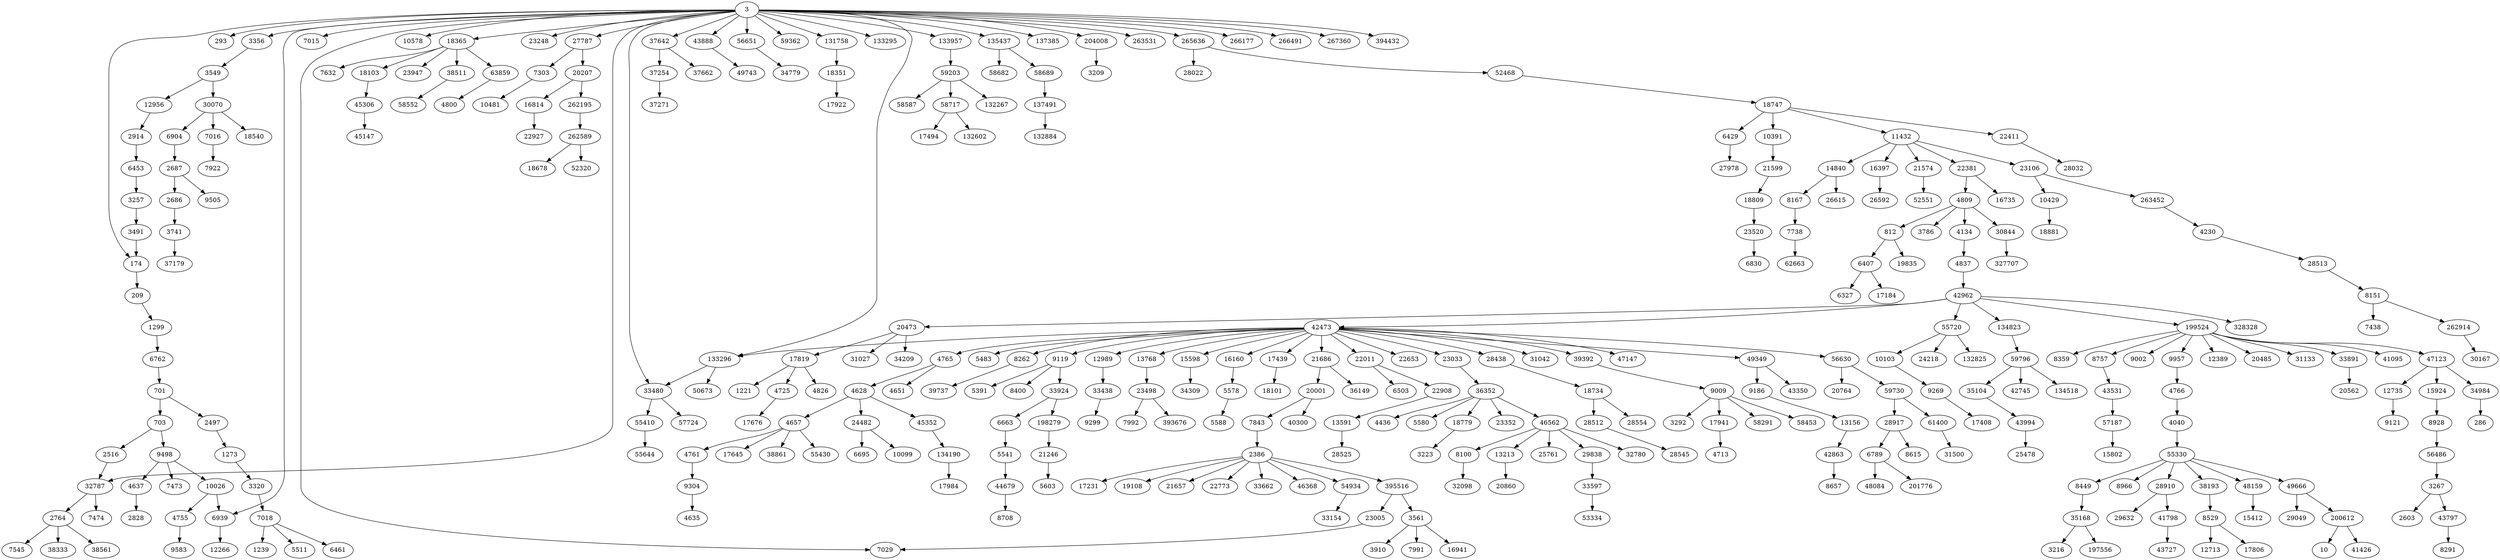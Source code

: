 digraph {
  // Node definitions.
  3;
  10;
  174;
  209;
  286;
  293;
  701;
  703;
  812;
  1221;
  1239;
  1273;
  1299;
  2386;
  2497;
  2516;
  2603;
  2686;
  2687;
  2764;
  2828;
  2914;
  3209;
  3216;
  3223;
  3257;
  3267;
  3292;
  3320;
  3356;
  3491;
  3549;
  3561;
  3741;
  3786;
  3910;
  4040;
  4134;
  4230;
  4436;
  4628;
  4635;
  4637;
  4651;
  4657;
  4713;
  4725;
  4755;
  4761;
  4765;
  4766;
  4800;
  4809;
  4826;
  4837;
  5391;
  5483;
  5511;
  5541;
  5578;
  5580;
  5588;
  5603;
  6327;
  6407;
  6429;
  6453;
  6461;
  6503;
  6663;
  6695;
  6762;
  6789;
  6830;
  6904;
  6939;
  7015;
  7016;
  7018;
  7029;
  7303;
  7438;
  7473;
  7474;
  7545;
  7632;
  7738;
  7843;
  7922;
  7991;
  7992;
  8100;
  8151;
  8167;
  8262;
  8291;
  8359;
  8400;
  8449;
  8529;
  8615;
  8657;
  8708;
  8757;
  8928;
  8966;
  9002;
  9009;
  9119;
  9121;
  9186;
  9269;
  9299;
  9304;
  9498;
  9505;
  9583;
  9957;
  10026;
  10099;
  10103;
  10391;
  10429;
  10481;
  10578;
  11432;
  12266;
  12389;
  12713;
  12735;
  12956;
  12989;
  13156;
  13213;
  13591;
  13768;
  14840;
  15412;
  15598;
  15802;
  15924;
  16160;
  16397;
  16735;
  16814;
  16941;
  17184;
  17231;
  17408;
  17439;
  17494;
  17645;
  17676;
  17806;
  17819;
  17922;
  17941;
  17984;
  18101;
  18103;
  18351;
  18365;
  18540;
  18678;
  18734;
  18747;
  18779;
  18809;
  18881;
  19108;
  19835;
  20001;
  20207;
  20473;
  20485;
  20562;
  20764;
  20860;
  21246;
  21574;
  21599;
  21657;
  21686;
  22011;
  22381;
  22411;
  22653;
  22773;
  22908;
  22927;
  23005;
  23033;
  23106;
  23248;
  23352;
  23498;
  23520;
  23947;
  24218;
  24482;
  25478;
  25761;
  26592;
  26615;
  27787;
  27978;
  28022;
  28032;
  28438;
  28512;
  28513;
  28525;
  28545;
  28554;
  28910;
  28917;
  29049;
  29632;
  29838;
  30070;
  30167;
  30844;
  31027;
  31042;
  31133;
  31500;
  32098;
  32780;
  32787;
  33154;
  33438;
  33480;
  33597;
  33662;
  33891;
  33924;
  34209;
  34309;
  34779;
  34984;
  35104;
  35168;
  36149;
  36352;
  37179;
  37254;
  37271;
  37642;
  37662;
  38193;
  38333;
  38511;
  38561;
  38861;
  39392;
  39737;
  40300;
  41095;
  41426;
  41798;
  42473;
  42745;
  42863;
  42962;
  43350;
  43531;
  43727;
  43797;
  43888;
  43994;
  44679;
  45147;
  45306;
  45352;
  46368;
  46562;
  47123;
  47147;
  48084;
  48159;
  49349;
  49666;
  49743;
  50673;
  52320;
  52468;
  52551;
  53334;
  54934;
  55330;
  55410;
  55430;
  55644;
  55720;
  56486;
  56630;
  56651;
  57187;
  57724;
  58291;
  58453;
  58552;
  58587;
  58682;
  58689;
  58717;
  59203;
  59362;
  59730;
  59796;
  61400;
  62663;
  63859;
  131758;
  132267;
  132602;
  132825;
  132884;
  133295;
  133296;
  133957;
  134190;
  134518;
  134823;
  135437;
  137385;
  137491;
  197556;
  198279;
  199524;
  200612;
  201776;
  204008;
  262195;
  262589;
  262914;
  263452;
  263531;
  265636;
  266177;
  266491;
  267360;
  327707;
  328328;
  393676;
  394432;
  395516;

  // Edge definitions.
  3 -> 174;
  3 -> 293;
  3 -> 3356;
  3 -> 6939;
  3 -> 7015;
  3 -> 7029;
  3 -> 10578;
  3 -> 18365;
  3 -> 23248;
  3 -> 27787;
  3 -> 32787;
  3 -> 33480;
  3 -> 37642;
  3 -> 43888;
  3 -> 56651;
  3 -> 59362;
  3 -> 131758;
  3 -> 133295;
  3 -> 133296;
  3 -> 133957;
  3 -> 135437;
  3 -> 137385;
  3 -> 204008;
  3 -> 263531;
  3 -> 265636;
  3 -> 266177;
  3 -> 266491;
  3 -> 267360;
  3 -> 394432;
  174 -> 209;
  209 -> 1299;
  701 -> 703;
  701 -> 2497;
  703 -> 2516;
  703 -> 9498;
  812 -> 6407;
  812 -> 19835;
  1273 -> 3320;
  1299 -> 6762;
  2386 -> 17231;
  2386 -> 19108;
  2386 -> 21657;
  2386 -> 22773;
  2386 -> 33662;
  2386 -> 46368;
  2386 -> 54934;
  2386 -> 395516;
  2497 -> 1273;
  2516 -> 32787;
  2686 -> 3741;
  2687 -> 2686;
  2687 -> 9505;
  2764 -> 7545;
  2764 -> 38333;
  2764 -> 38561;
  2914 -> 6453;
  3257 -> 3491;
  3267 -> 2603;
  3267 -> 43797;
  3320 -> 7018;
  3356 -> 3549;
  3491 -> 174;
  3549 -> 12956;
  3549 -> 30070;
  3561 -> 3910;
  3561 -> 7991;
  3561 -> 16941;
  3741 -> 37179;
  4040 -> 55330;
  4134 -> 4837;
  4230 -> 28513;
  4628 -> 4657;
  4628 -> 24482;
  4628 -> 45352;
  4637 -> 2828;
  4657 -> 4761;
  4657 -> 17645;
  4657 -> 38861;
  4657 -> 55430;
  4725 -> 17676;
  4755 -> 9583;
  4761 -> 9304;
  4765 -> 4628;
  4765 -> 4651;
  4766 -> 4040;
  4809 -> 812;
  4809 -> 3786;
  4809 -> 4134;
  4809 -> 30844;
  4837 -> 42962;
  5541 -> 44679;
  5578 -> 5588;
  6407 -> 6327;
  6407 -> 17184;
  6429 -> 27978;
  6453 -> 3257;
  6663 -> 5541;
  6762 -> 701;
  6789 -> 48084;
  6789 -> 201776;
  6904 -> 2687;
  6939 -> 12266;
  7016 -> 7922;
  7018 -> 1239;
  7018 -> 5511;
  7018 -> 6461;
  7303 -> 10481;
  7738 -> 62663;
  7843 -> 2386;
  8100 -> 32098;
  8151 -> 7438;
  8151 -> 262914;
  8167 -> 7738;
  8262 -> 39737;
  8449 -> 35168;
  8529 -> 12713;
  8529 -> 17806;
  8757 -> 43531;
  8928 -> 56486;
  9009 -> 3292;
  9009 -> 17941;
  9009 -> 58291;
  9009 -> 58453;
  9119 -> 5391;
  9119 -> 8400;
  9119 -> 33924;
  9186 -> 13156;
  9269 -> 17408;
  9304 -> 4635;
  9498 -> 4637;
  9498 -> 7473;
  9498 -> 10026;
  9957 -> 4766;
  10026 -> 4755;
  10026 -> 6939;
  10103 -> 9269;
  10391 -> 21599;
  10429 -> 18881;
  11432 -> 14840;
  11432 -> 16397;
  11432 -> 21574;
  11432 -> 22381;
  11432 -> 23106;
  12735 -> 9121;
  12956 -> 2914;
  12989 -> 33438;
  13156 -> 42863;
  13213 -> 20860;
  13591 -> 28525;
  13768 -> 23498;
  14840 -> 8167;
  14840 -> 26615;
  15598 -> 34309;
  15924 -> 8928;
  16160 -> 5578;
  16397 -> 26592;
  16814 -> 22927;
  17439 -> 18101;
  17819 -> 1221;
  17819 -> 4725;
  17819 -> 4826;
  17941 -> 4713;
  18103 -> 45306;
  18351 -> 17922;
  18365 -> 7632;
  18365 -> 18103;
  18365 -> 23947;
  18365 -> 38511;
  18365 -> 63859;
  18734 -> 28512;
  18734 -> 28554;
  18747 -> 6429;
  18747 -> 10391;
  18747 -> 11432;
  18747 -> 22411;
  18779 -> 3223;
  18809 -> 23520;
  20001 -> 7843;
  20001 -> 40300;
  20207 -> 16814;
  20207 -> 262195;
  20473 -> 17819;
  20473 -> 31027;
  20473 -> 34209;
  21246 -> 5603;
  21574 -> 52551;
  21599 -> 18809;
  21686 -> 20001;
  21686 -> 36149;
  22011 -> 6503;
  22011 -> 22908;
  22381 -> 4809;
  22381 -> 16735;
  22411 -> 28032;
  22908 -> 13591;
  23005 -> 7029;
  23033 -> 36352;
  23106 -> 10429;
  23106 -> 263452;
  23498 -> 7992;
  23498 -> 393676;
  23520 -> 6830;
  24482 -> 6695;
  24482 -> 10099;
  27787 -> 7303;
  27787 -> 20207;
  28438 -> 18734;
  28512 -> 28545;
  28513 -> 8151;
  28910 -> 29632;
  28910 -> 41798;
  28917 -> 6789;
  28917 -> 8615;
  29838 -> 33597;
  30070 -> 6904;
  30070 -> 7016;
  30070 -> 18540;
  30844 -> 327707;
  32787 -> 2764;
  32787 -> 7474;
  33438 -> 9299;
  33480 -> 55410;
  33480 -> 57724;
  33597 -> 53334;
  33891 -> 20562;
  33924 -> 6663;
  33924 -> 198279;
  34984 -> 286;
  35104 -> 43994;
  35168 -> 3216;
  35168 -> 197556;
  36352 -> 4436;
  36352 -> 5580;
  36352 -> 18779;
  36352 -> 23352;
  36352 -> 46562;
  37254 -> 37271;
  37642 -> 37254;
  37642 -> 37662;
  38193 -> 8529;
  38511 -> 58552;
  39392 -> 9009;
  41798 -> 43727;
  42473 -> 4765;
  42473 -> 5483;
  42473 -> 8262;
  42473 -> 9119;
  42473 -> 12989;
  42473 -> 13768;
  42473 -> 15598;
  42473 -> 16160;
  42473 -> 17439;
  42473 -> 21686;
  42473 -> 22011;
  42473 -> 22653;
  42473 -> 23033;
  42473 -> 28438;
  42473 -> 31042;
  42473 -> 39392;
  42473 -> 47147;
  42473 -> 49349;
  42473 -> 56630;
  42473 -> 133296;
  42863 -> 8657;
  42962 -> 20473;
  42962 -> 42473;
  42962 -> 55720;
  42962 -> 134823;
  42962 -> 199524;
  42962 -> 328328;
  43531 -> 57187;
  43797 -> 8291;
  43888 -> 49743;
  43994 -> 25478;
  44679 -> 8708;
  45306 -> 45147;
  45352 -> 134190;
  46562 -> 8100;
  46562 -> 13213;
  46562 -> 25761;
  46562 -> 29838;
  46562 -> 32780;
  47123 -> 12735;
  47123 -> 15924;
  47123 -> 34984;
  48159 -> 15412;
  49349 -> 9186;
  49349 -> 43350;
  49666 -> 29049;
  49666 -> 200612;
  52468 -> 18747;
  54934 -> 33154;
  55330 -> 8449;
  55330 -> 8966;
  55330 -> 28910;
  55330 -> 38193;
  55330 -> 48159;
  55330 -> 49666;
  55410 -> 55644;
  55720 -> 10103;
  55720 -> 24218;
  55720 -> 132825;
  56486 -> 3267;
  56630 -> 20764;
  56630 -> 59730;
  56651 -> 34779;
  57187 -> 15802;
  58689 -> 137491;
  58717 -> 17494;
  58717 -> 132602;
  59203 -> 58587;
  59203 -> 58717;
  59203 -> 132267;
  59730 -> 28917;
  59730 -> 61400;
  59796 -> 35104;
  59796 -> 42745;
  59796 -> 134518;
  61400 -> 31500;
  63859 -> 4800;
  131758 -> 18351;
  133296 -> 33480;
  133296 -> 50673;
  133957 -> 59203;
  134190 -> 17984;
  134823 -> 59796;
  135437 -> 58682;
  135437 -> 58689;
  137491 -> 132884;
  198279 -> 21246;
  199524 -> 8359;
  199524 -> 8757;
  199524 -> 9002;
  199524 -> 9957;
  199524 -> 12389;
  199524 -> 20485;
  199524 -> 31133;
  199524 -> 33891;
  199524 -> 41095;
  199524 -> 47123;
  200612 -> 10;
  200612 -> 41426;
  204008 -> 3209;
  262195 -> 262589;
  262589 -> 18678;
  262589 -> 52320;
  262914 -> 30167;
  263452 -> 4230;
  265636 -> 28022;
  265636 -> 52468;
  395516 -> 3561;
  395516 -> 23005;
}